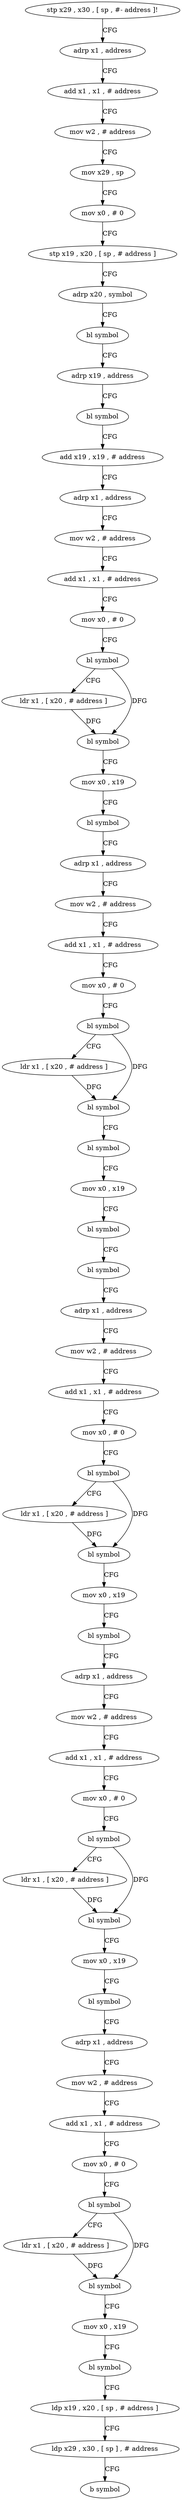 digraph "func" {
"4217520" [label = "stp x29 , x30 , [ sp , #- address ]!" ]
"4217524" [label = "adrp x1 , address" ]
"4217528" [label = "add x1 , x1 , # address" ]
"4217532" [label = "mov w2 , # address" ]
"4217536" [label = "mov x29 , sp" ]
"4217540" [label = "mov x0 , # 0" ]
"4217544" [label = "stp x19 , x20 , [ sp , # address ]" ]
"4217548" [label = "adrp x20 , symbol" ]
"4217552" [label = "bl symbol" ]
"4217556" [label = "adrp x19 , address" ]
"4217560" [label = "bl symbol" ]
"4217564" [label = "add x19 , x19 , # address" ]
"4217568" [label = "adrp x1 , address" ]
"4217572" [label = "mov w2 , # address" ]
"4217576" [label = "add x1 , x1 , # address" ]
"4217580" [label = "mov x0 , # 0" ]
"4217584" [label = "bl symbol" ]
"4217588" [label = "ldr x1 , [ x20 , # address ]" ]
"4217592" [label = "bl symbol" ]
"4217596" [label = "mov x0 , x19" ]
"4217600" [label = "bl symbol" ]
"4217604" [label = "adrp x1 , address" ]
"4217608" [label = "mov w2 , # address" ]
"4217612" [label = "add x1 , x1 , # address" ]
"4217616" [label = "mov x0 , # 0" ]
"4217620" [label = "bl symbol" ]
"4217624" [label = "ldr x1 , [ x20 , # address ]" ]
"4217628" [label = "bl symbol" ]
"4217632" [label = "bl symbol" ]
"4217636" [label = "mov x0 , x19" ]
"4217640" [label = "bl symbol" ]
"4217644" [label = "bl symbol" ]
"4217648" [label = "adrp x1 , address" ]
"4217652" [label = "mov w2 , # address" ]
"4217656" [label = "add x1 , x1 , # address" ]
"4217660" [label = "mov x0 , # 0" ]
"4217664" [label = "bl symbol" ]
"4217668" [label = "ldr x1 , [ x20 , # address ]" ]
"4217672" [label = "bl symbol" ]
"4217676" [label = "mov x0 , x19" ]
"4217680" [label = "bl symbol" ]
"4217684" [label = "adrp x1 , address" ]
"4217688" [label = "mov w2 , # address" ]
"4217692" [label = "add x1 , x1 , # address" ]
"4217696" [label = "mov x0 , # 0" ]
"4217700" [label = "bl symbol" ]
"4217704" [label = "ldr x1 , [ x20 , # address ]" ]
"4217708" [label = "bl symbol" ]
"4217712" [label = "mov x0 , x19" ]
"4217716" [label = "bl symbol" ]
"4217720" [label = "adrp x1 , address" ]
"4217724" [label = "mov w2 , # address" ]
"4217728" [label = "add x1 , x1 , # address" ]
"4217732" [label = "mov x0 , # 0" ]
"4217736" [label = "bl symbol" ]
"4217740" [label = "ldr x1 , [ x20 , # address ]" ]
"4217744" [label = "bl symbol" ]
"4217748" [label = "mov x0 , x19" ]
"4217752" [label = "bl symbol" ]
"4217756" [label = "ldp x19 , x20 , [ sp , # address ]" ]
"4217760" [label = "ldp x29 , x30 , [ sp ] , # address" ]
"4217764" [label = "b symbol" ]
"4217520" -> "4217524" [ label = "CFG" ]
"4217524" -> "4217528" [ label = "CFG" ]
"4217528" -> "4217532" [ label = "CFG" ]
"4217532" -> "4217536" [ label = "CFG" ]
"4217536" -> "4217540" [ label = "CFG" ]
"4217540" -> "4217544" [ label = "CFG" ]
"4217544" -> "4217548" [ label = "CFG" ]
"4217548" -> "4217552" [ label = "CFG" ]
"4217552" -> "4217556" [ label = "CFG" ]
"4217556" -> "4217560" [ label = "CFG" ]
"4217560" -> "4217564" [ label = "CFG" ]
"4217564" -> "4217568" [ label = "CFG" ]
"4217568" -> "4217572" [ label = "CFG" ]
"4217572" -> "4217576" [ label = "CFG" ]
"4217576" -> "4217580" [ label = "CFG" ]
"4217580" -> "4217584" [ label = "CFG" ]
"4217584" -> "4217588" [ label = "CFG" ]
"4217584" -> "4217592" [ label = "DFG" ]
"4217588" -> "4217592" [ label = "DFG" ]
"4217592" -> "4217596" [ label = "CFG" ]
"4217596" -> "4217600" [ label = "CFG" ]
"4217600" -> "4217604" [ label = "CFG" ]
"4217604" -> "4217608" [ label = "CFG" ]
"4217608" -> "4217612" [ label = "CFG" ]
"4217612" -> "4217616" [ label = "CFG" ]
"4217616" -> "4217620" [ label = "CFG" ]
"4217620" -> "4217624" [ label = "CFG" ]
"4217620" -> "4217628" [ label = "DFG" ]
"4217624" -> "4217628" [ label = "DFG" ]
"4217628" -> "4217632" [ label = "CFG" ]
"4217632" -> "4217636" [ label = "CFG" ]
"4217636" -> "4217640" [ label = "CFG" ]
"4217640" -> "4217644" [ label = "CFG" ]
"4217644" -> "4217648" [ label = "CFG" ]
"4217648" -> "4217652" [ label = "CFG" ]
"4217652" -> "4217656" [ label = "CFG" ]
"4217656" -> "4217660" [ label = "CFG" ]
"4217660" -> "4217664" [ label = "CFG" ]
"4217664" -> "4217668" [ label = "CFG" ]
"4217664" -> "4217672" [ label = "DFG" ]
"4217668" -> "4217672" [ label = "DFG" ]
"4217672" -> "4217676" [ label = "CFG" ]
"4217676" -> "4217680" [ label = "CFG" ]
"4217680" -> "4217684" [ label = "CFG" ]
"4217684" -> "4217688" [ label = "CFG" ]
"4217688" -> "4217692" [ label = "CFG" ]
"4217692" -> "4217696" [ label = "CFG" ]
"4217696" -> "4217700" [ label = "CFG" ]
"4217700" -> "4217704" [ label = "CFG" ]
"4217700" -> "4217708" [ label = "DFG" ]
"4217704" -> "4217708" [ label = "DFG" ]
"4217708" -> "4217712" [ label = "CFG" ]
"4217712" -> "4217716" [ label = "CFG" ]
"4217716" -> "4217720" [ label = "CFG" ]
"4217720" -> "4217724" [ label = "CFG" ]
"4217724" -> "4217728" [ label = "CFG" ]
"4217728" -> "4217732" [ label = "CFG" ]
"4217732" -> "4217736" [ label = "CFG" ]
"4217736" -> "4217740" [ label = "CFG" ]
"4217736" -> "4217744" [ label = "DFG" ]
"4217740" -> "4217744" [ label = "DFG" ]
"4217744" -> "4217748" [ label = "CFG" ]
"4217748" -> "4217752" [ label = "CFG" ]
"4217752" -> "4217756" [ label = "CFG" ]
"4217756" -> "4217760" [ label = "CFG" ]
"4217760" -> "4217764" [ label = "CFG" ]
}
